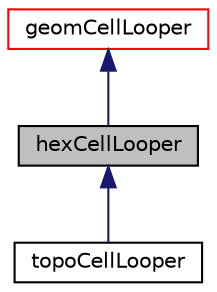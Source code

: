 digraph "hexCellLooper"
{
  bgcolor="transparent";
  edge [fontname="Helvetica",fontsize="10",labelfontname="Helvetica",labelfontsize="10"];
  node [fontname="Helvetica",fontsize="10",shape=record];
  Node1 [label="hexCellLooper",height=0.2,width=0.4,color="black", fillcolor="grey75", style="filled", fontcolor="black"];
  Node2 -> Node1 [dir="back",color="midnightblue",fontsize="10",style="solid",fontname="Helvetica"];
  Node2 [label="geomCellLooper",height=0.2,width=0.4,color="red",URL="$a00934.html",tooltip="Implementation of cellLooper. Does pure geometric cut through cell. "];
  Node1 -> Node3 [dir="back",color="midnightblue",fontsize="10",style="solid",fontname="Helvetica"];
  Node3 [label="topoCellLooper",height=0.2,width=0.4,color="black",URL="$a02727.html",tooltip="Implementation of cellLooper. This one recognizes splitHexes and tries to make a cut such that if the..."];
}
